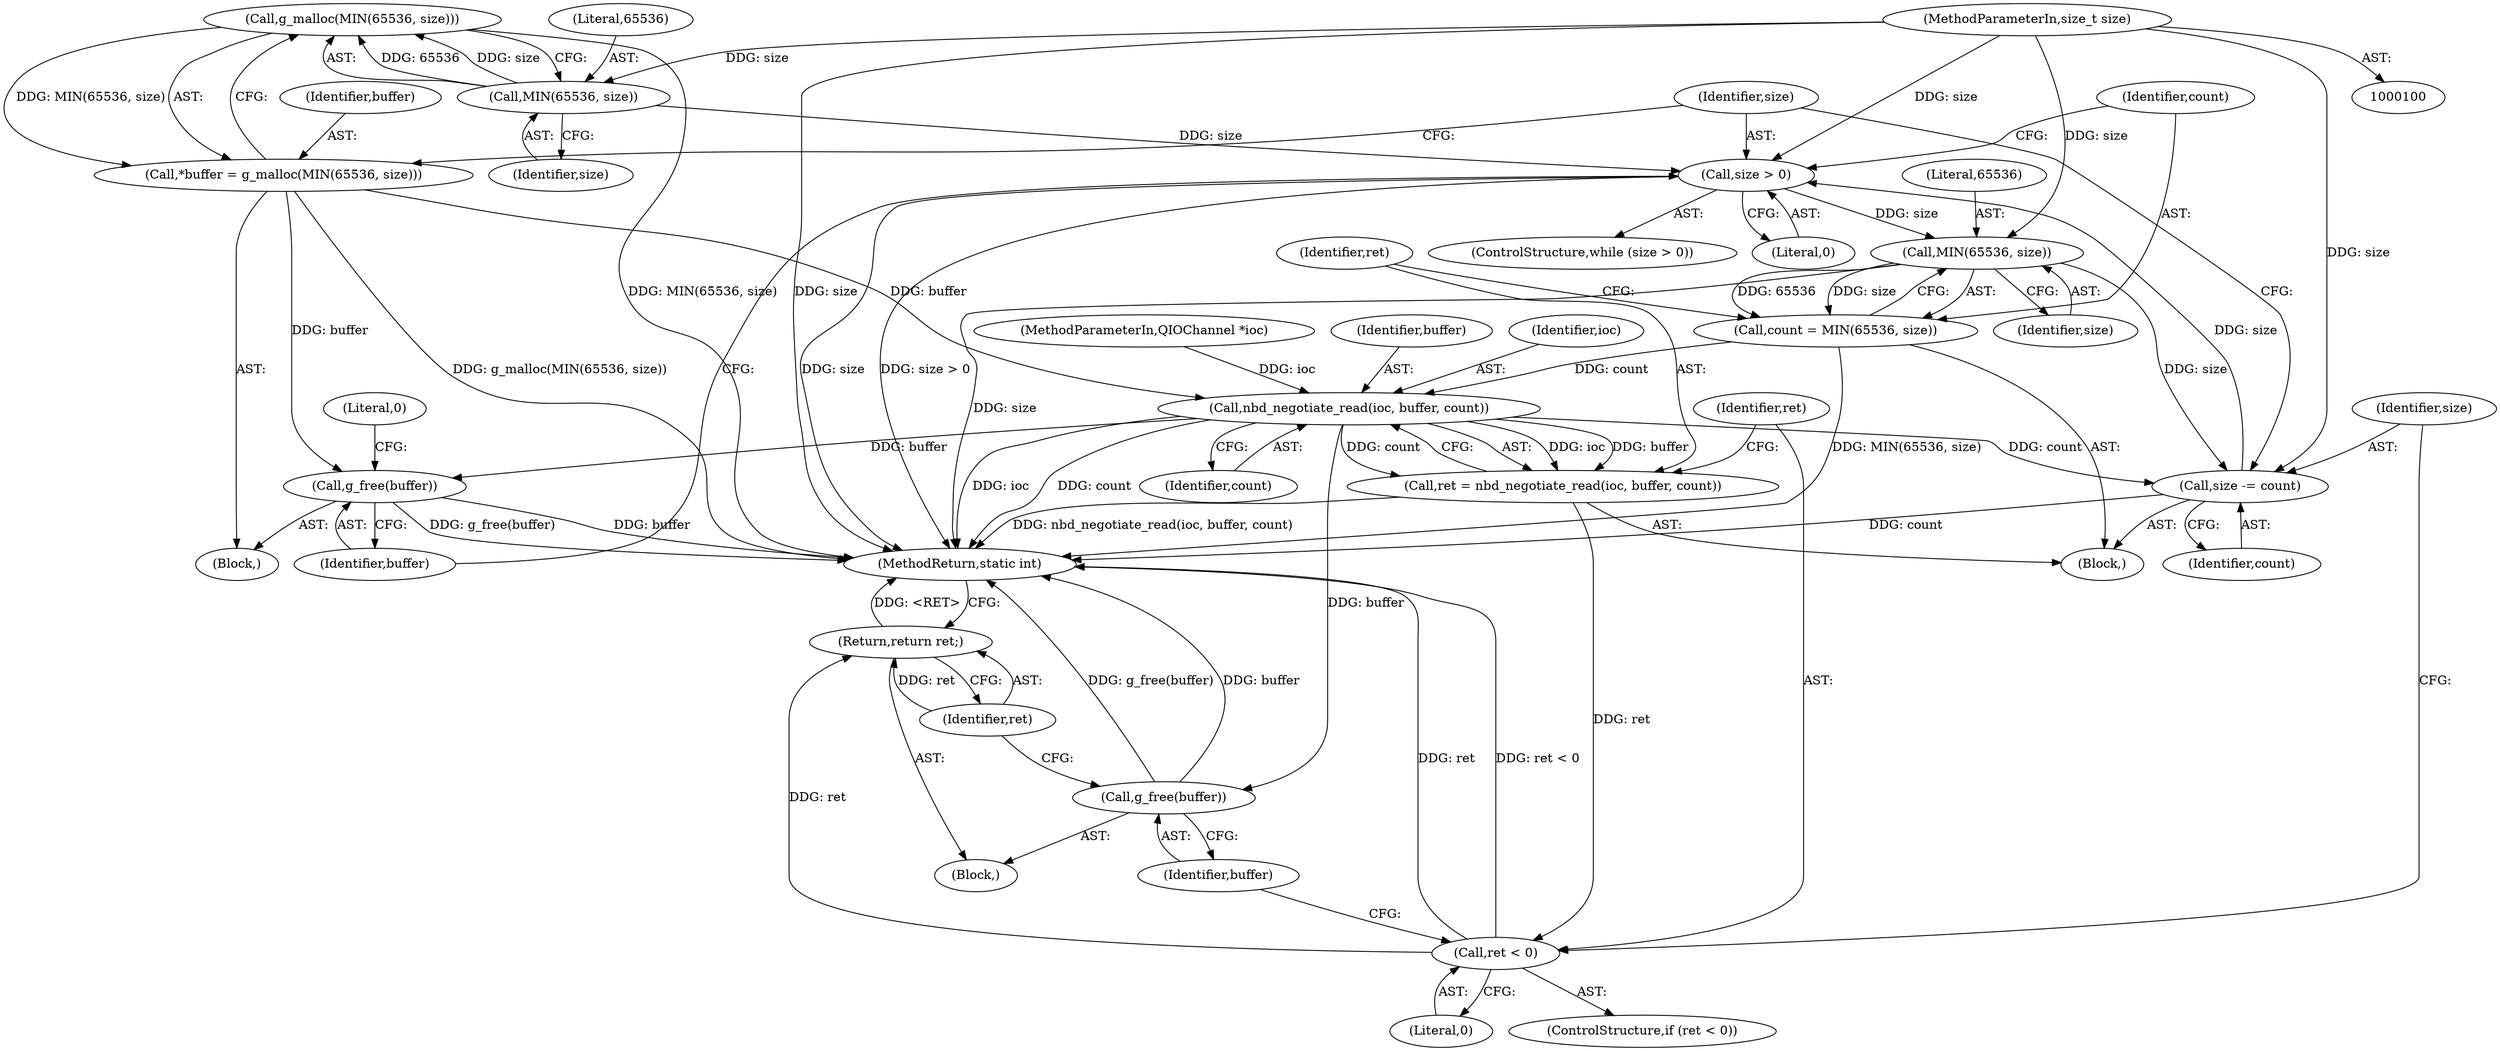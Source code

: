 digraph "1_qemu_2b0bbc4f8809c972bad134bc1a2570dbb01dea0b_0@API" {
"1000108" [label="(Call,g_malloc(MIN(65536, size)))"];
"1000109" [label="(Call,MIN(65536, size))"];
"1000102" [label="(MethodParameterIn,size_t size)"];
"1000106" [label="(Call,*buffer = g_malloc(MIN(65536, size)))"];
"1000125" [label="(Call,nbd_negotiate_read(ioc, buffer, count))"];
"1000123" [label="(Call,ret = nbd_negotiate_read(ioc, buffer, count))"];
"1000130" [label="(Call,ret < 0)"];
"1000136" [label="(Return,return ret;)"];
"1000134" [label="(Call,g_free(buffer))"];
"1000138" [label="(Call,size -= count)"];
"1000113" [label="(Call,size > 0)"];
"1000120" [label="(Call,MIN(65536, size))"];
"1000118" [label="(Call,count = MIN(65536, size))"];
"1000141" [label="(Call,g_free(buffer))"];
"1000127" [label="(Identifier,buffer)"];
"1000141" [label="(Call,g_free(buffer))"];
"1000139" [label="(Identifier,size)"];
"1000122" [label="(Identifier,size)"];
"1000102" [label="(MethodParameterIn,size_t size)"];
"1000113" [label="(Call,size > 0)"];
"1000124" [label="(Identifier,ret)"];
"1000136" [label="(Return,return ret;)"];
"1000137" [label="(Identifier,ret)"];
"1000116" [label="(Block,)"];
"1000123" [label="(Call,ret = nbd_negotiate_read(ioc, buffer, count))"];
"1000108" [label="(Call,g_malloc(MIN(65536, size)))"];
"1000118" [label="(Call,count = MIN(65536, size))"];
"1000133" [label="(Block,)"];
"1000131" [label="(Identifier,ret)"];
"1000126" [label="(Identifier,ioc)"];
"1000130" [label="(Call,ret < 0)"];
"1000128" [label="(Identifier,count)"];
"1000132" [label="(Literal,0)"];
"1000111" [label="(Identifier,size)"];
"1000142" [label="(Identifier,buffer)"];
"1000101" [label="(MethodParameterIn,QIOChannel *ioc)"];
"1000109" [label="(Call,MIN(65536, size))"];
"1000129" [label="(ControlStructure,if (ret < 0))"];
"1000103" [label="(Block,)"];
"1000125" [label="(Call,nbd_negotiate_read(ioc, buffer, count))"];
"1000115" [label="(Literal,0)"];
"1000107" [label="(Identifier,buffer)"];
"1000144" [label="(Literal,0)"];
"1000120" [label="(Call,MIN(65536, size))"];
"1000134" [label="(Call,g_free(buffer))"];
"1000112" [label="(ControlStructure,while (size > 0))"];
"1000135" [label="(Identifier,buffer)"];
"1000121" [label="(Literal,65536)"];
"1000106" [label="(Call,*buffer = g_malloc(MIN(65536, size)))"];
"1000110" [label="(Literal,65536)"];
"1000114" [label="(Identifier,size)"];
"1000145" [label="(MethodReturn,static int)"];
"1000140" [label="(Identifier,count)"];
"1000138" [label="(Call,size -= count)"];
"1000119" [label="(Identifier,count)"];
"1000108" -> "1000106"  [label="AST: "];
"1000108" -> "1000109"  [label="CFG: "];
"1000109" -> "1000108"  [label="AST: "];
"1000106" -> "1000108"  [label="CFG: "];
"1000108" -> "1000145"  [label="DDG: MIN(65536, size)"];
"1000108" -> "1000106"  [label="DDG: MIN(65536, size)"];
"1000109" -> "1000108"  [label="DDG: 65536"];
"1000109" -> "1000108"  [label="DDG: size"];
"1000109" -> "1000111"  [label="CFG: "];
"1000110" -> "1000109"  [label="AST: "];
"1000111" -> "1000109"  [label="AST: "];
"1000102" -> "1000109"  [label="DDG: size"];
"1000109" -> "1000113"  [label="DDG: size"];
"1000102" -> "1000100"  [label="AST: "];
"1000102" -> "1000145"  [label="DDG: size"];
"1000102" -> "1000113"  [label="DDG: size"];
"1000102" -> "1000120"  [label="DDG: size"];
"1000102" -> "1000138"  [label="DDG: size"];
"1000106" -> "1000103"  [label="AST: "];
"1000107" -> "1000106"  [label="AST: "];
"1000114" -> "1000106"  [label="CFG: "];
"1000106" -> "1000145"  [label="DDG: g_malloc(MIN(65536, size))"];
"1000106" -> "1000125"  [label="DDG: buffer"];
"1000106" -> "1000141"  [label="DDG: buffer"];
"1000125" -> "1000123"  [label="AST: "];
"1000125" -> "1000128"  [label="CFG: "];
"1000126" -> "1000125"  [label="AST: "];
"1000127" -> "1000125"  [label="AST: "];
"1000128" -> "1000125"  [label="AST: "];
"1000123" -> "1000125"  [label="CFG: "];
"1000125" -> "1000145"  [label="DDG: ioc"];
"1000125" -> "1000145"  [label="DDG: count"];
"1000125" -> "1000123"  [label="DDG: ioc"];
"1000125" -> "1000123"  [label="DDG: buffer"];
"1000125" -> "1000123"  [label="DDG: count"];
"1000101" -> "1000125"  [label="DDG: ioc"];
"1000118" -> "1000125"  [label="DDG: count"];
"1000125" -> "1000134"  [label="DDG: buffer"];
"1000125" -> "1000138"  [label="DDG: count"];
"1000125" -> "1000141"  [label="DDG: buffer"];
"1000123" -> "1000116"  [label="AST: "];
"1000124" -> "1000123"  [label="AST: "];
"1000131" -> "1000123"  [label="CFG: "];
"1000123" -> "1000145"  [label="DDG: nbd_negotiate_read(ioc, buffer, count)"];
"1000123" -> "1000130"  [label="DDG: ret"];
"1000130" -> "1000129"  [label="AST: "];
"1000130" -> "1000132"  [label="CFG: "];
"1000131" -> "1000130"  [label="AST: "];
"1000132" -> "1000130"  [label="AST: "];
"1000135" -> "1000130"  [label="CFG: "];
"1000139" -> "1000130"  [label="CFG: "];
"1000130" -> "1000145"  [label="DDG: ret"];
"1000130" -> "1000145"  [label="DDG: ret < 0"];
"1000130" -> "1000136"  [label="DDG: ret"];
"1000136" -> "1000133"  [label="AST: "];
"1000136" -> "1000137"  [label="CFG: "];
"1000137" -> "1000136"  [label="AST: "];
"1000145" -> "1000136"  [label="CFG: "];
"1000136" -> "1000145"  [label="DDG: <RET>"];
"1000137" -> "1000136"  [label="DDG: ret"];
"1000134" -> "1000133"  [label="AST: "];
"1000134" -> "1000135"  [label="CFG: "];
"1000135" -> "1000134"  [label="AST: "];
"1000137" -> "1000134"  [label="CFG: "];
"1000134" -> "1000145"  [label="DDG: g_free(buffer)"];
"1000134" -> "1000145"  [label="DDG: buffer"];
"1000138" -> "1000116"  [label="AST: "];
"1000138" -> "1000140"  [label="CFG: "];
"1000139" -> "1000138"  [label="AST: "];
"1000140" -> "1000138"  [label="AST: "];
"1000114" -> "1000138"  [label="CFG: "];
"1000138" -> "1000145"  [label="DDG: count"];
"1000138" -> "1000113"  [label="DDG: size"];
"1000120" -> "1000138"  [label="DDG: size"];
"1000113" -> "1000112"  [label="AST: "];
"1000113" -> "1000115"  [label="CFG: "];
"1000114" -> "1000113"  [label="AST: "];
"1000115" -> "1000113"  [label="AST: "];
"1000119" -> "1000113"  [label="CFG: "];
"1000142" -> "1000113"  [label="CFG: "];
"1000113" -> "1000145"  [label="DDG: size"];
"1000113" -> "1000145"  [label="DDG: size > 0"];
"1000113" -> "1000120"  [label="DDG: size"];
"1000120" -> "1000118"  [label="AST: "];
"1000120" -> "1000122"  [label="CFG: "];
"1000121" -> "1000120"  [label="AST: "];
"1000122" -> "1000120"  [label="AST: "];
"1000118" -> "1000120"  [label="CFG: "];
"1000120" -> "1000145"  [label="DDG: size"];
"1000120" -> "1000118"  [label="DDG: 65536"];
"1000120" -> "1000118"  [label="DDG: size"];
"1000118" -> "1000116"  [label="AST: "];
"1000119" -> "1000118"  [label="AST: "];
"1000124" -> "1000118"  [label="CFG: "];
"1000118" -> "1000145"  [label="DDG: MIN(65536, size)"];
"1000141" -> "1000103"  [label="AST: "];
"1000141" -> "1000142"  [label="CFG: "];
"1000142" -> "1000141"  [label="AST: "];
"1000144" -> "1000141"  [label="CFG: "];
"1000141" -> "1000145"  [label="DDG: buffer"];
"1000141" -> "1000145"  [label="DDG: g_free(buffer)"];
}
